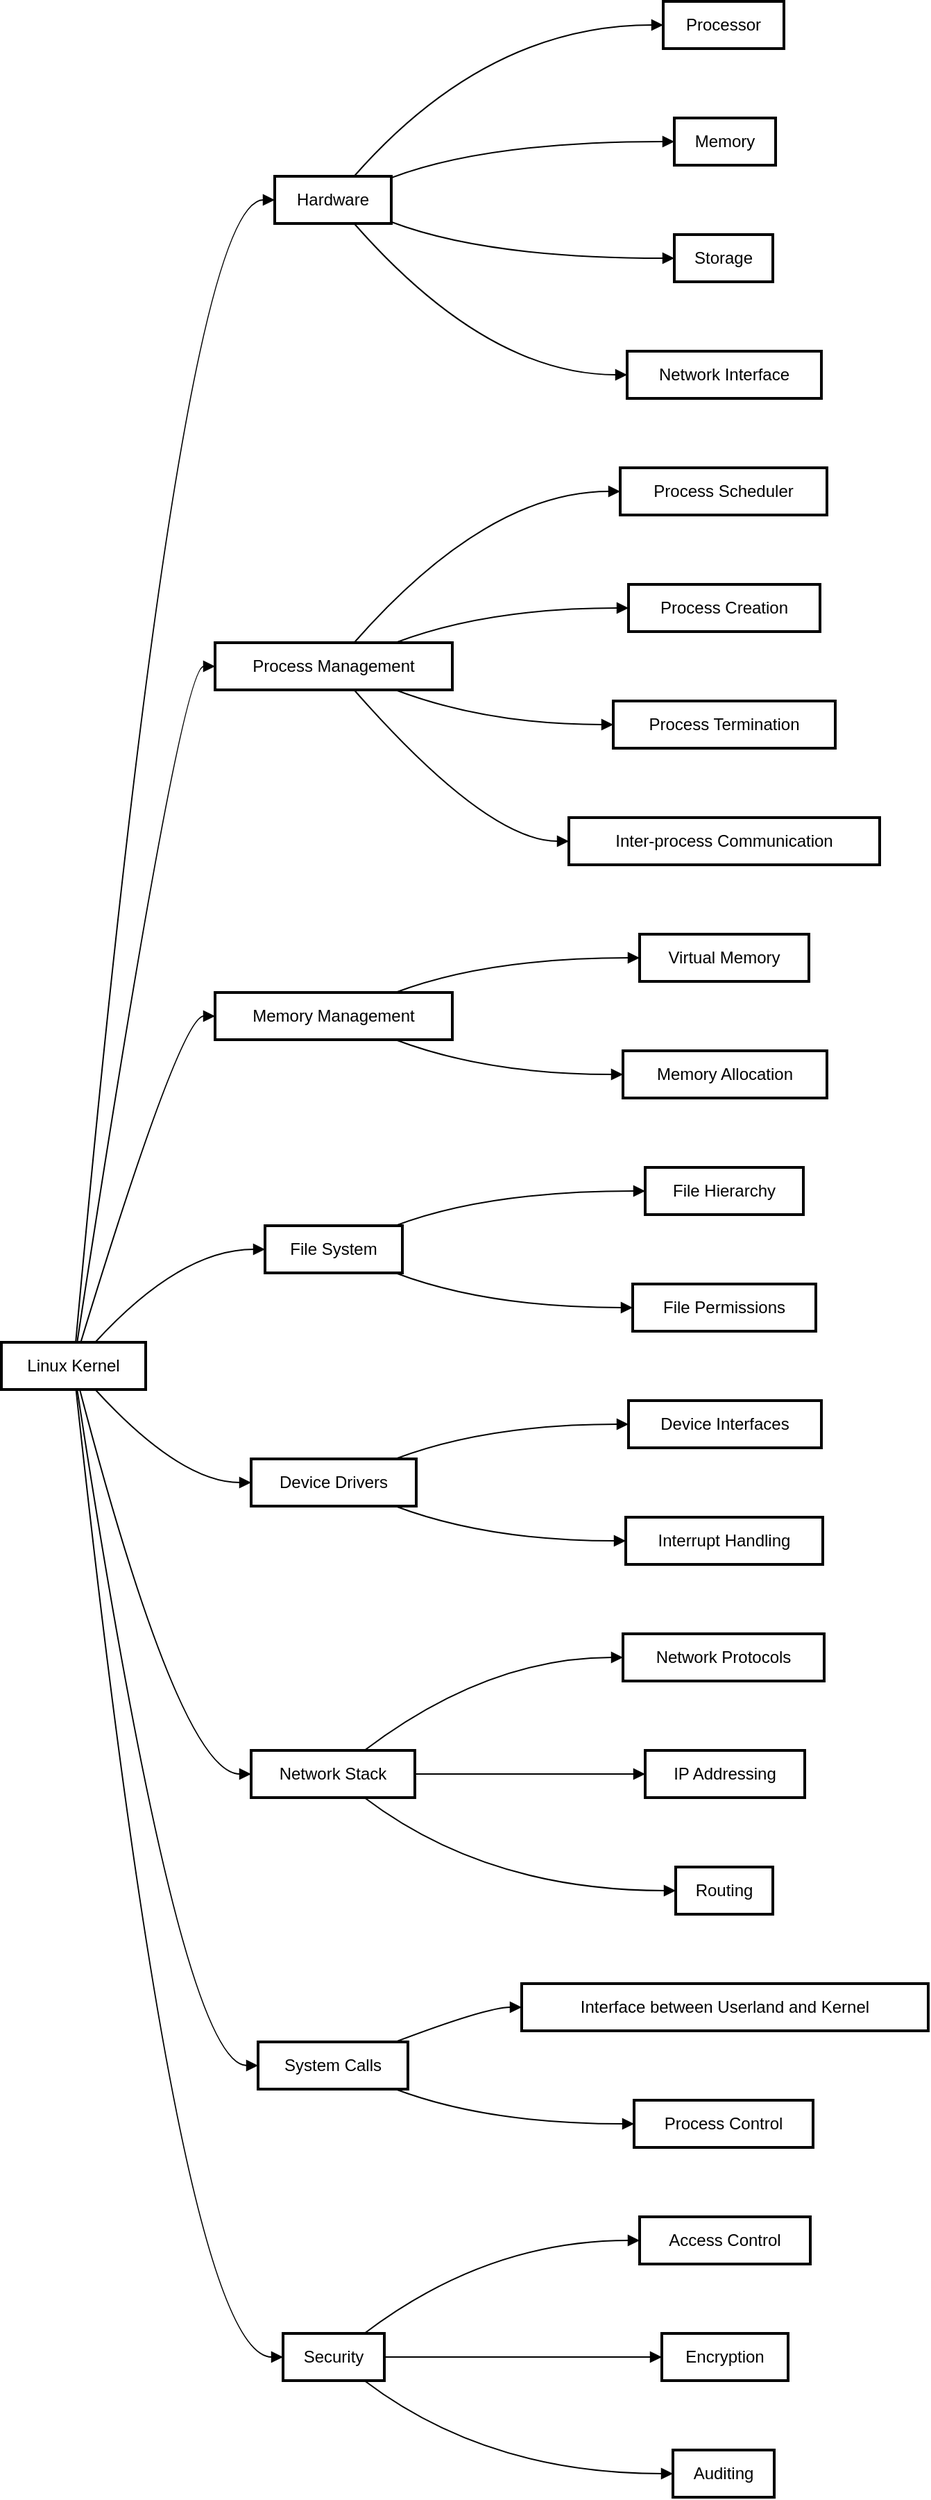 <mxfile version="21.6.2" type="github">
  <diagram name="Page-1" id="l8MeaCfh698MzBEzUGrV">
    <mxGraphModel>
      <root>
        <mxCell id="0" />
        <mxCell id="1" parent="0" />
        <mxCell id="2" value="Linux Kernel" style="whiteSpace=wrap;strokeWidth=2;" vertex="1" parent="1">
          <mxGeometry y="966" width="104" height="34" as="geometry" />
        </mxCell>
        <mxCell id="3" value="Hardware" style="whiteSpace=wrap;strokeWidth=2;" vertex="1" parent="1">
          <mxGeometry x="197" y="126" width="84" height="34" as="geometry" />
        </mxCell>
        <mxCell id="4" value="Process Management" style="whiteSpace=wrap;strokeWidth=2;" vertex="1" parent="1">
          <mxGeometry x="154" y="462" width="171" height="34" as="geometry" />
        </mxCell>
        <mxCell id="5" value="Memory Management" style="whiteSpace=wrap;strokeWidth=2;" vertex="1" parent="1">
          <mxGeometry x="154" y="714" width="171" height="34" as="geometry" />
        </mxCell>
        <mxCell id="6" value="File System" style="whiteSpace=wrap;strokeWidth=2;" vertex="1" parent="1">
          <mxGeometry x="190" y="882" width="99" height="34" as="geometry" />
        </mxCell>
        <mxCell id="7" value="Device Drivers" style="whiteSpace=wrap;strokeWidth=2;" vertex="1" parent="1">
          <mxGeometry x="180" y="1050" width="119" height="34" as="geometry" />
        </mxCell>
        <mxCell id="8" value="Network Stack" style="whiteSpace=wrap;strokeWidth=2;" vertex="1" parent="1">
          <mxGeometry x="180" y="1260" width="118" height="34" as="geometry" />
        </mxCell>
        <mxCell id="9" value="System Calls" style="whiteSpace=wrap;strokeWidth=2;" vertex="1" parent="1">
          <mxGeometry x="185" y="1470" width="108" height="34" as="geometry" />
        </mxCell>
        <mxCell id="10" value="Security" style="whiteSpace=wrap;strokeWidth=2;" vertex="1" parent="1">
          <mxGeometry x="203" y="1680" width="73" height="34" as="geometry" />
        </mxCell>
        <mxCell id="11" value="Processor" style="whiteSpace=wrap;strokeWidth=2;" vertex="1" parent="1">
          <mxGeometry x="477" width="87" height="34" as="geometry" />
        </mxCell>
        <mxCell id="12" value="Memory" style="whiteSpace=wrap;strokeWidth=2;" vertex="1" parent="1">
          <mxGeometry x="485" y="84" width="73" height="34" as="geometry" />
        </mxCell>
        <mxCell id="13" value="Storage" style="whiteSpace=wrap;strokeWidth=2;" vertex="1" parent="1">
          <mxGeometry x="485" y="168" width="71" height="34" as="geometry" />
        </mxCell>
        <mxCell id="14" value="Network Interface" style="whiteSpace=wrap;strokeWidth=2;" vertex="1" parent="1">
          <mxGeometry x="451" y="252" width="140" height="34" as="geometry" />
        </mxCell>
        <mxCell id="15" value="Process Scheduler" style="whiteSpace=wrap;strokeWidth=2;" vertex="1" parent="1">
          <mxGeometry x="446" y="336" width="149" height="34" as="geometry" />
        </mxCell>
        <mxCell id="16" value="Process Creation" style="whiteSpace=wrap;strokeWidth=2;" vertex="1" parent="1">
          <mxGeometry x="452" y="420" width="138" height="34" as="geometry" />
        </mxCell>
        <mxCell id="17" value="Process Termination" style="whiteSpace=wrap;strokeWidth=2;" vertex="1" parent="1">
          <mxGeometry x="441" y="504" width="160" height="34" as="geometry" />
        </mxCell>
        <mxCell id="18" value="Inter-process Communication" style="whiteSpace=wrap;strokeWidth=2;" vertex="1" parent="1">
          <mxGeometry x="409" y="588" width="224" height="34" as="geometry" />
        </mxCell>
        <mxCell id="19" value="Virtual Memory" style="whiteSpace=wrap;strokeWidth=2;" vertex="1" parent="1">
          <mxGeometry x="460" y="672" width="122" height="34" as="geometry" />
        </mxCell>
        <mxCell id="20" value="Memory Allocation" style="whiteSpace=wrap;strokeWidth=2;" vertex="1" parent="1">
          <mxGeometry x="448" y="756" width="147" height="34" as="geometry" />
        </mxCell>
        <mxCell id="21" value="File Hierarchy" style="whiteSpace=wrap;strokeWidth=2;" vertex="1" parent="1">
          <mxGeometry x="464" y="840" width="114" height="34" as="geometry" />
        </mxCell>
        <mxCell id="22" value="File Permissions" style="whiteSpace=wrap;strokeWidth=2;" vertex="1" parent="1">
          <mxGeometry x="455" y="924" width="132" height="34" as="geometry" />
        </mxCell>
        <mxCell id="23" value="Device Interfaces" style="whiteSpace=wrap;strokeWidth=2;" vertex="1" parent="1">
          <mxGeometry x="452" y="1008" width="139" height="34" as="geometry" />
        </mxCell>
        <mxCell id="24" value="Interrupt Handling" style="whiteSpace=wrap;strokeWidth=2;" vertex="1" parent="1">
          <mxGeometry x="450" y="1092" width="142" height="34" as="geometry" />
        </mxCell>
        <mxCell id="25" value="Network Protocols" style="whiteSpace=wrap;strokeWidth=2;" vertex="1" parent="1">
          <mxGeometry x="448" y="1176" width="145" height="34" as="geometry" />
        </mxCell>
        <mxCell id="26" value="IP Addressing" style="whiteSpace=wrap;strokeWidth=2;" vertex="1" parent="1">
          <mxGeometry x="464" y="1260" width="115" height="34" as="geometry" />
        </mxCell>
        <mxCell id="27" value="Routing" style="whiteSpace=wrap;strokeWidth=2;" vertex="1" parent="1">
          <mxGeometry x="486" y="1344" width="70" height="34" as="geometry" />
        </mxCell>
        <mxCell id="28" value="Interface between Userland and Kernel" style="whiteSpace=wrap;strokeWidth=2;" vertex="1" parent="1">
          <mxGeometry x="375" y="1428" width="293" height="34" as="geometry" />
        </mxCell>
        <mxCell id="29" value="Process Control" style="whiteSpace=wrap;strokeWidth=2;" vertex="1" parent="1">
          <mxGeometry x="456" y="1512" width="129" height="34" as="geometry" />
        </mxCell>
        <mxCell id="30" value="Access Control" style="whiteSpace=wrap;strokeWidth=2;" vertex="1" parent="1">
          <mxGeometry x="460" y="1596" width="123" height="34" as="geometry" />
        </mxCell>
        <mxCell id="31" value="Encryption" style="whiteSpace=wrap;strokeWidth=2;" vertex="1" parent="1">
          <mxGeometry x="476" y="1680" width="91" height="34" as="geometry" />
        </mxCell>
        <mxCell id="32" value="Auditing" style="whiteSpace=wrap;strokeWidth=2;" vertex="1" parent="1">
          <mxGeometry x="484" y="1764" width="73" height="34" as="geometry" />
        </mxCell>
        <mxCell id="33" value="" style="curved=1;startArrow=none;endArrow=block;exitX=0.515;exitY=0;entryX=0.001;entryY=0.5;" edge="1" parent="1" source="2" target="3">
          <mxGeometry relative="1" as="geometry">
            <Array as="points">
              <mxPoint x="129" y="143" />
            </Array>
          </mxGeometry>
        </mxCell>
        <mxCell id="34" value="" style="curved=1;startArrow=none;endArrow=block;exitX=0.525;exitY=0;entryX=-0.0;entryY=0.5;" edge="1" parent="1" source="2" target="4">
          <mxGeometry relative="1" as="geometry">
            <Array as="points">
              <mxPoint x="129" y="479" />
            </Array>
          </mxGeometry>
        </mxCell>
        <mxCell id="35" value="" style="curved=1;startArrow=none;endArrow=block;exitX=0.55;exitY=0;entryX=-0.0;entryY=0.5;" edge="1" parent="1" source="2" target="5">
          <mxGeometry relative="1" as="geometry">
            <Array as="points">
              <mxPoint x="129" y="731" />
            </Array>
          </mxGeometry>
        </mxCell>
        <mxCell id="36" value="" style="curved=1;startArrow=none;endArrow=block;exitX=0.65;exitY=0;entryX=0;entryY=0.5;" edge="1" parent="1" source="2" target="6">
          <mxGeometry relative="1" as="geometry">
            <Array as="points">
              <mxPoint x="129" y="899" />
            </Array>
          </mxGeometry>
        </mxCell>
        <mxCell id="37" value="" style="curved=1;startArrow=none;endArrow=block;exitX=0.65;exitY=1;entryX=-0.002;entryY=0.5;" edge="1" parent="1" source="2" target="7">
          <mxGeometry relative="1" as="geometry">
            <Array as="points">
              <mxPoint x="129" y="1067" />
            </Array>
          </mxGeometry>
        </mxCell>
        <mxCell id="38" value="" style="curved=1;startArrow=none;endArrow=block;exitX=0.543;exitY=1;entryX=0.002;entryY=0.5;" edge="1" parent="1" source="2" target="8">
          <mxGeometry relative="1" as="geometry">
            <Array as="points">
              <mxPoint x="129" y="1277" />
            </Array>
          </mxGeometry>
        </mxCell>
        <mxCell id="39" value="" style="curved=1;startArrow=none;endArrow=block;exitX=0.525;exitY=1;entryX=0.001;entryY=0.5;" edge="1" parent="1" source="2" target="9">
          <mxGeometry relative="1" as="geometry">
            <Array as="points">
              <mxPoint x="129" y="1487" />
            </Array>
          </mxGeometry>
        </mxCell>
        <mxCell id="40" value="" style="curved=1;startArrow=none;endArrow=block;exitX=0.517;exitY=1;entryX=-0.002;entryY=0.5;" edge="1" parent="1" source="2" target="10">
          <mxGeometry relative="1" as="geometry">
            <Array as="points">
              <mxPoint x="129" y="1697" />
            </Array>
          </mxGeometry>
        </mxCell>
        <mxCell id="41" value="" style="curved=1;startArrow=none;endArrow=block;exitX=0.681;exitY=0;entryX=0.004;entryY=0.5;" edge="1" parent="1" source="3" target="11">
          <mxGeometry relative="1" as="geometry">
            <Array as="points">
              <mxPoint x="350" y="17" />
            </Array>
          </mxGeometry>
        </mxCell>
        <mxCell id="42" value="" style="curved=1;startArrow=none;endArrow=block;exitX=1.006;exitY=0.028;entryX=-0.007;entryY=0.5;" edge="1" parent="1" source="3" target="12">
          <mxGeometry relative="1" as="geometry">
            <Array as="points">
              <mxPoint x="350" y="101" />
            </Array>
          </mxGeometry>
        </mxCell>
        <mxCell id="43" value="" style="curved=1;startArrow=none;endArrow=block;exitX=1.006;exitY=0.972;entryX=0.005;entryY=0.5;" edge="1" parent="1" source="3" target="13">
          <mxGeometry relative="1" as="geometry">
            <Array as="points">
              <mxPoint x="350" y="185" />
            </Array>
          </mxGeometry>
        </mxCell>
        <mxCell id="44" value="" style="curved=1;startArrow=none;endArrow=block;exitX=0.681;exitY=1;entryX=-0.002;entryY=0.5;" edge="1" parent="1" source="3" target="14">
          <mxGeometry relative="1" as="geometry">
            <Array as="points">
              <mxPoint x="350" y="269" />
            </Array>
          </mxGeometry>
        </mxCell>
        <mxCell id="45" value="" style="curved=1;startArrow=none;endArrow=block;exitX=0.586;exitY=0;entryX=0.002;entryY=0.5;" edge="1" parent="1" source="4" target="15">
          <mxGeometry relative="1" as="geometry">
            <Array as="points">
              <mxPoint x="350" y="353" />
            </Array>
          </mxGeometry>
        </mxCell>
        <mxCell id="46" value="" style="curved=1;startArrow=none;endArrow=block;exitX=0.76;exitY=0;entryX=0.0;entryY=0.5;" edge="1" parent="1" source="4" target="16">
          <mxGeometry relative="1" as="geometry">
            <Array as="points">
              <mxPoint x="350" y="437" />
            </Array>
          </mxGeometry>
        </mxCell>
        <mxCell id="47" value="" style="curved=1;startArrow=none;endArrow=block;exitX=0.76;exitY=1;entryX=-0.001;entryY=0.5;" edge="1" parent="1" source="4" target="17">
          <mxGeometry relative="1" as="geometry">
            <Array as="points">
              <mxPoint x="350" y="521" />
            </Array>
          </mxGeometry>
        </mxCell>
        <mxCell id="48" value="" style="curved=1;startArrow=none;endArrow=block;exitX=0.586;exitY=1;entryX=-0.0;entryY=0.5;" edge="1" parent="1" source="4" target="18">
          <mxGeometry relative="1" as="geometry">
            <Array as="points">
              <mxPoint x="350" y="605" />
            </Array>
          </mxGeometry>
        </mxCell>
        <mxCell id="49" value="" style="curved=1;startArrow=none;endArrow=block;exitX=0.76;exitY=0;entryX=-0.002;entryY=0.5;" edge="1" parent="1" source="5" target="19">
          <mxGeometry relative="1" as="geometry">
            <Array as="points">
              <mxPoint x="350" y="689" />
            </Array>
          </mxGeometry>
        </mxCell>
        <mxCell id="50" value="" style="curved=1;startArrow=none;endArrow=block;exitX=0.76;exitY=1;entryX=-0.003;entryY=0.5;" edge="1" parent="1" source="5" target="20">
          <mxGeometry relative="1" as="geometry">
            <Array as="points">
              <mxPoint x="350" y="773" />
            </Array>
          </mxGeometry>
        </mxCell>
        <mxCell id="51" value="" style="curved=1;startArrow=none;endArrow=block;exitX=0.949;exitY=0;entryX=0.001;entryY=0.5;" edge="1" parent="1" source="6" target="21">
          <mxGeometry relative="1" as="geometry">
            <Array as="points">
              <mxPoint x="350" y="857" />
            </Array>
          </mxGeometry>
        </mxCell>
        <mxCell id="52" value="" style="curved=1;startArrow=none;endArrow=block;exitX=0.949;exitY=1;entryX=-0.002;entryY=0.5;" edge="1" parent="1" source="6" target="22">
          <mxGeometry relative="1" as="geometry">
            <Array as="points">
              <mxPoint x="350" y="941" />
            </Array>
          </mxGeometry>
        </mxCell>
        <mxCell id="53" value="" style="curved=1;startArrow=none;endArrow=block;exitX=0.873;exitY=0;entryX=-0.003;entryY=0.5;" edge="1" parent="1" source="7" target="23">
          <mxGeometry relative="1" as="geometry">
            <Array as="points">
              <mxPoint x="350" y="1025" />
            </Array>
          </mxGeometry>
        </mxCell>
        <mxCell id="54" value="" style="curved=1;startArrow=none;endArrow=block;exitX=0.873;exitY=1;entryX=-0.001;entryY=0.5;" edge="1" parent="1" source="7" target="24">
          <mxGeometry relative="1" as="geometry">
            <Array as="points">
              <mxPoint x="350" y="1109" />
            </Array>
          </mxGeometry>
        </mxCell>
        <mxCell id="55" value="" style="curved=1;startArrow=none;endArrow=block;exitX=0.692;exitY=0;entryX=0.003;entryY=0.5;" edge="1" parent="1" source="8" target="25">
          <mxGeometry relative="1" as="geometry">
            <Array as="points">
              <mxPoint x="350" y="1193" />
            </Array>
          </mxGeometry>
        </mxCell>
        <mxCell id="56" value="" style="curved=1;startArrow=none;endArrow=block;exitX=1.003;exitY=0.5;entryX=-0.004;entryY=0.5;" edge="1" parent="1" source="8" target="26">
          <mxGeometry relative="1" as="geometry">
            <Array as="points" />
          </mxGeometry>
        </mxCell>
        <mxCell id="57" value="" style="curved=1;startArrow=none;endArrow=block;exitX=0.692;exitY=1;entryX=-0.002;entryY=0.5;" edge="1" parent="1" source="8" target="27">
          <mxGeometry relative="1" as="geometry">
            <Array as="points">
              <mxPoint x="350" y="1361" />
            </Array>
          </mxGeometry>
        </mxCell>
        <mxCell id="58" value="" style="curved=1;startArrow=none;endArrow=block;exitX=0.916;exitY=0;entryX=-0.001;entryY=0.5;" edge="1" parent="1" source="9" target="28">
          <mxGeometry relative="1" as="geometry">
            <Array as="points">
              <mxPoint x="350" y="1445" />
            </Array>
          </mxGeometry>
        </mxCell>
        <mxCell id="59" value="" style="curved=1;startArrow=none;endArrow=block;exitX=0.916;exitY=1;entryX=0.004;entryY=0.5;" edge="1" parent="1" source="9" target="29">
          <mxGeometry relative="1" as="geometry">
            <Array as="points">
              <mxPoint x="350" y="1529" />
            </Array>
          </mxGeometry>
        </mxCell>
        <mxCell id="60" value="" style="curved=1;startArrow=none;endArrow=block;exitX=0.803;exitY=0;entryX=-0.003;entryY=0.5;" edge="1" parent="1" source="10" target="30">
          <mxGeometry relative="1" as="geometry">
            <Array as="points">
              <mxPoint x="350" y="1613" />
            </Array>
          </mxGeometry>
        </mxCell>
        <mxCell id="61" value="" style="curved=1;startArrow=none;endArrow=block;exitX=0.996;exitY=0.5;entryX=-0.004;entryY=0.5;" edge="1" parent="1" source="10" target="31">
          <mxGeometry relative="1" as="geometry">
            <Array as="points" />
          </mxGeometry>
        </mxCell>
        <mxCell id="62" value="" style="curved=1;startArrow=none;endArrow=block;exitX=0.803;exitY=1;entryX=0.007;entryY=0.5;" edge="1" parent="1" source="10" target="32">
          <mxGeometry relative="1" as="geometry">
            <Array as="points">
              <mxPoint x="350" y="1781" />
            </Array>
          </mxGeometry>
        </mxCell>
      </root>
    </mxGraphModel>
  </diagram>
</mxfile>
